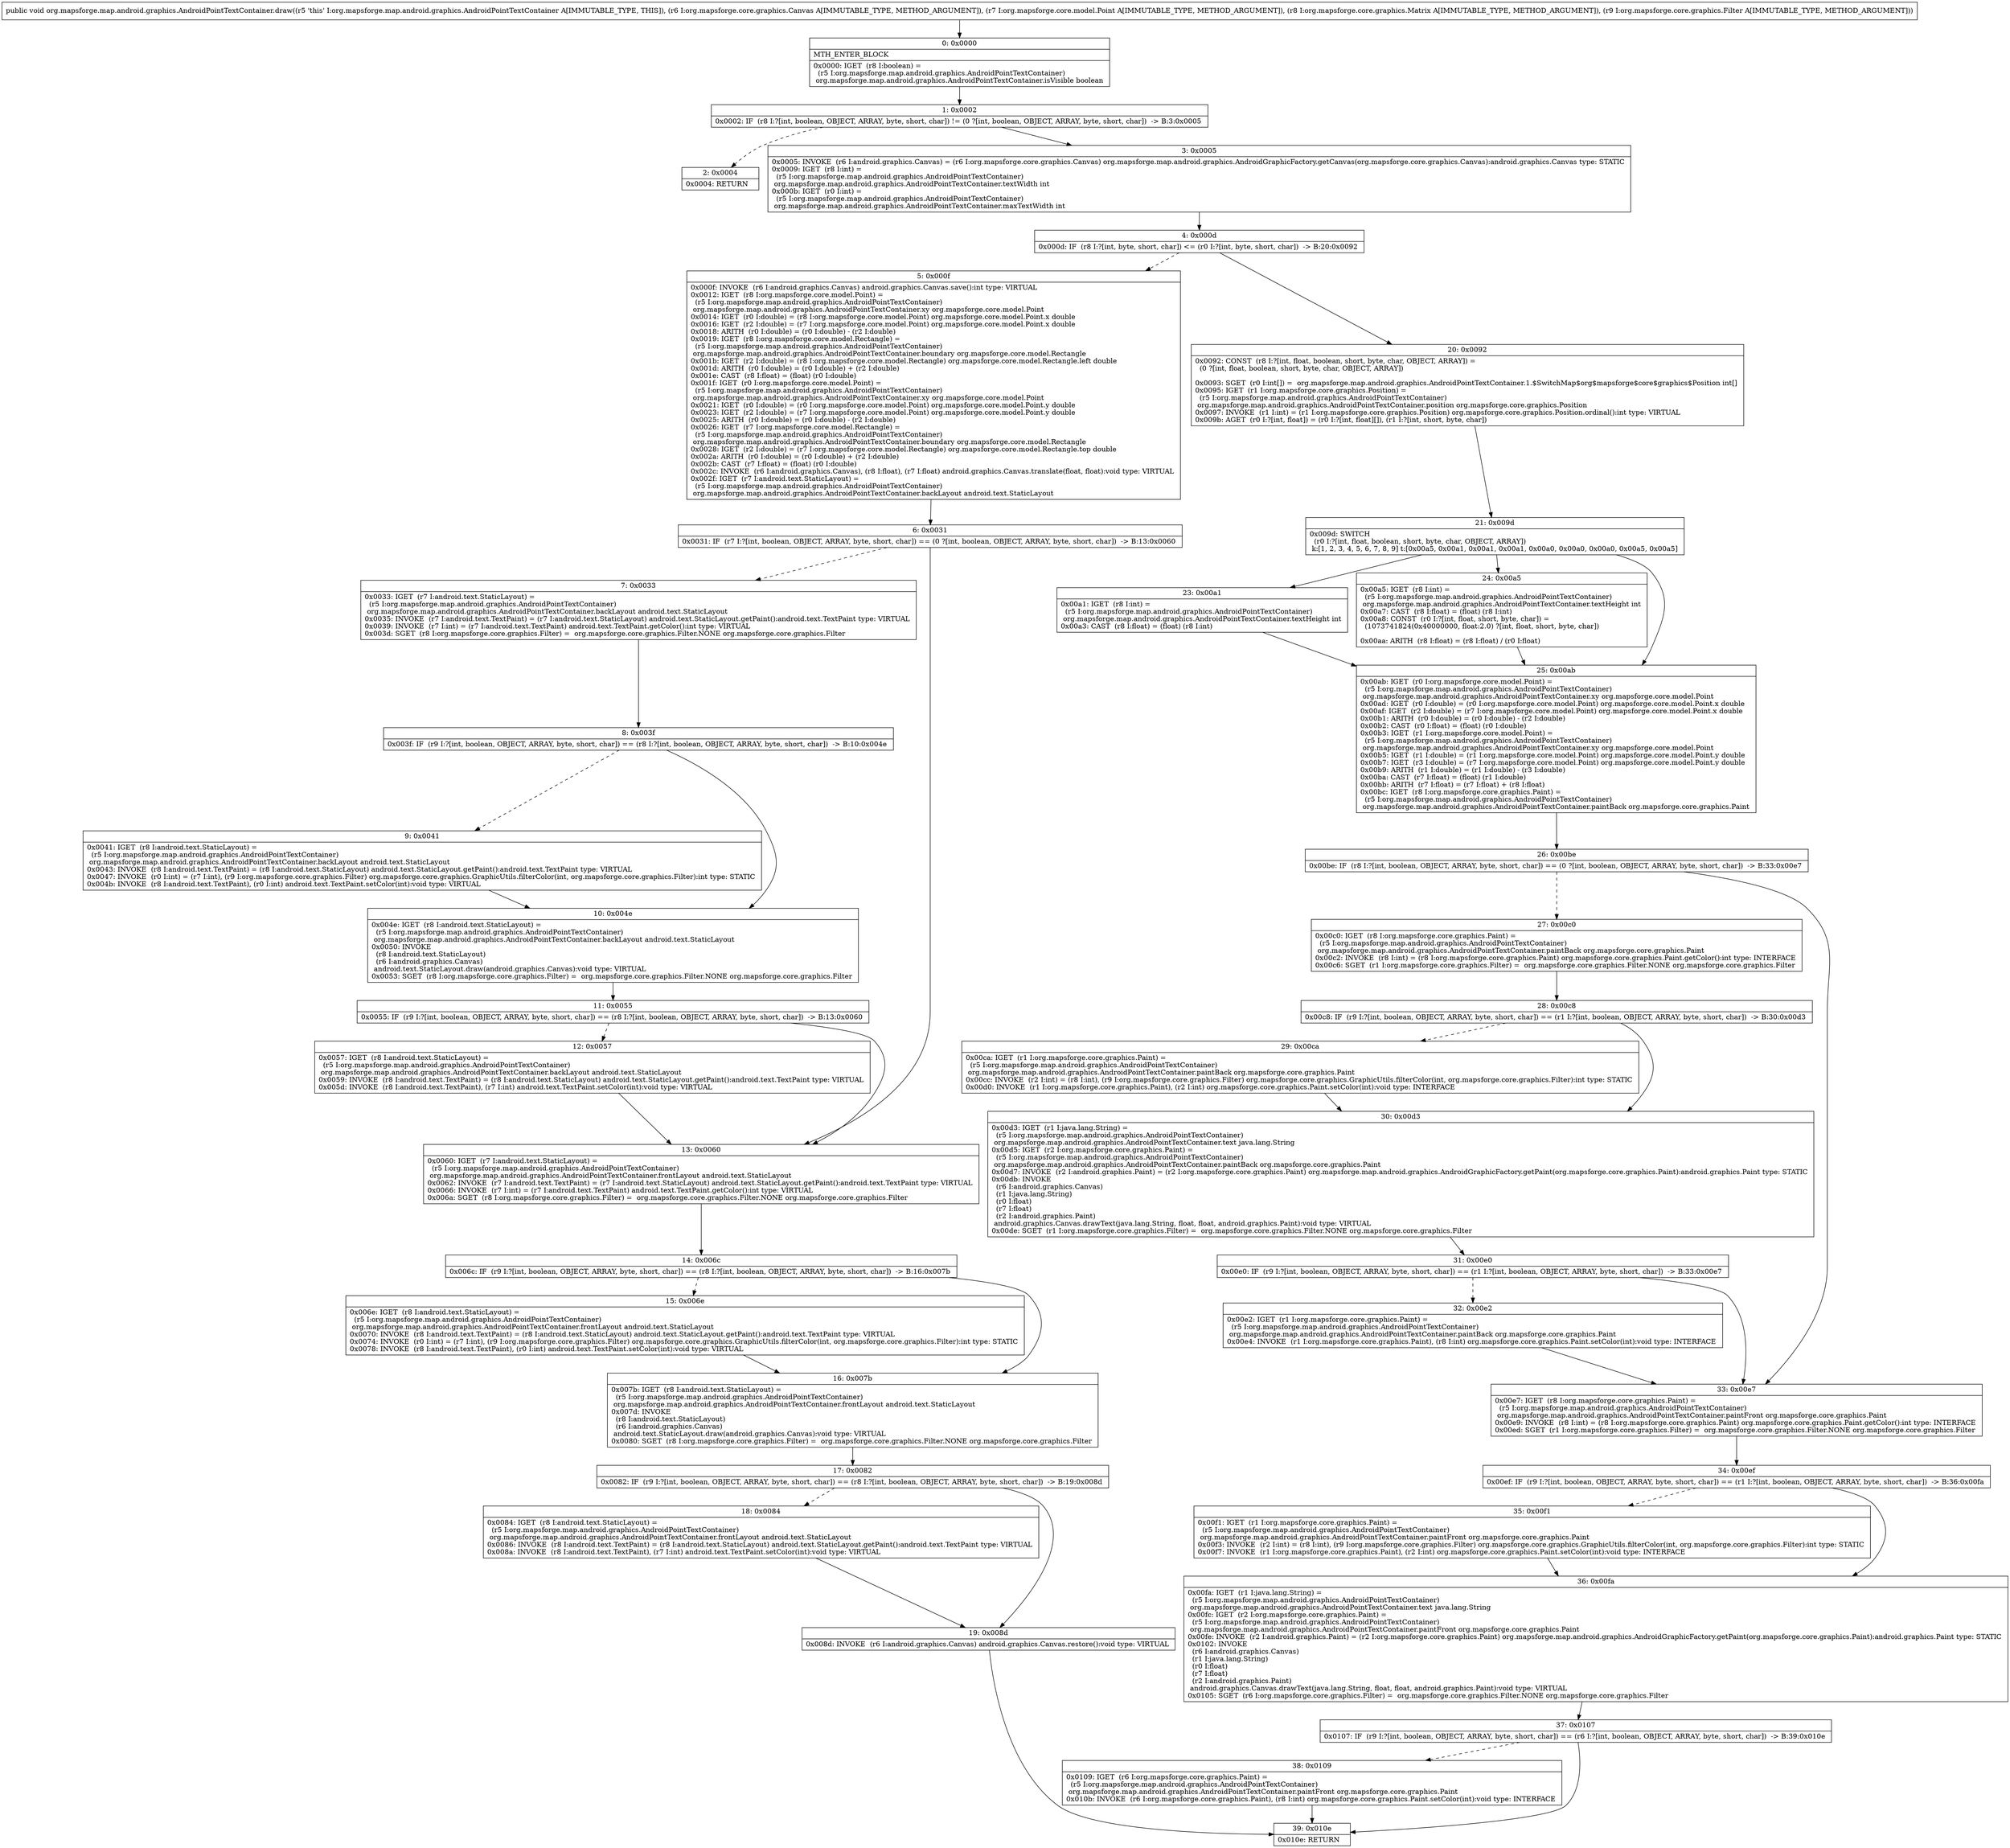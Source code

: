 digraph "CFG fororg.mapsforge.map.android.graphics.AndroidPointTextContainer.draw(Lorg\/mapsforge\/core\/graphics\/Canvas;Lorg\/mapsforge\/core\/model\/Point;Lorg\/mapsforge\/core\/graphics\/Matrix;Lorg\/mapsforge\/core\/graphics\/Filter;)V" {
Node_0 [shape=record,label="{0\:\ 0x0000|MTH_ENTER_BLOCK\l|0x0000: IGET  (r8 I:boolean) = \l  (r5 I:org.mapsforge.map.android.graphics.AndroidPointTextContainer)\l org.mapsforge.map.android.graphics.AndroidPointTextContainer.isVisible boolean \l}"];
Node_1 [shape=record,label="{1\:\ 0x0002|0x0002: IF  (r8 I:?[int, boolean, OBJECT, ARRAY, byte, short, char]) != (0 ?[int, boolean, OBJECT, ARRAY, byte, short, char])  \-\> B:3:0x0005 \l}"];
Node_2 [shape=record,label="{2\:\ 0x0004|0x0004: RETURN   \l}"];
Node_3 [shape=record,label="{3\:\ 0x0005|0x0005: INVOKE  (r6 I:android.graphics.Canvas) = (r6 I:org.mapsforge.core.graphics.Canvas) org.mapsforge.map.android.graphics.AndroidGraphicFactory.getCanvas(org.mapsforge.core.graphics.Canvas):android.graphics.Canvas type: STATIC \l0x0009: IGET  (r8 I:int) = \l  (r5 I:org.mapsforge.map.android.graphics.AndroidPointTextContainer)\l org.mapsforge.map.android.graphics.AndroidPointTextContainer.textWidth int \l0x000b: IGET  (r0 I:int) = \l  (r5 I:org.mapsforge.map.android.graphics.AndroidPointTextContainer)\l org.mapsforge.map.android.graphics.AndroidPointTextContainer.maxTextWidth int \l}"];
Node_4 [shape=record,label="{4\:\ 0x000d|0x000d: IF  (r8 I:?[int, byte, short, char]) \<= (r0 I:?[int, byte, short, char])  \-\> B:20:0x0092 \l}"];
Node_5 [shape=record,label="{5\:\ 0x000f|0x000f: INVOKE  (r6 I:android.graphics.Canvas) android.graphics.Canvas.save():int type: VIRTUAL \l0x0012: IGET  (r8 I:org.mapsforge.core.model.Point) = \l  (r5 I:org.mapsforge.map.android.graphics.AndroidPointTextContainer)\l org.mapsforge.map.android.graphics.AndroidPointTextContainer.xy org.mapsforge.core.model.Point \l0x0014: IGET  (r0 I:double) = (r8 I:org.mapsforge.core.model.Point) org.mapsforge.core.model.Point.x double \l0x0016: IGET  (r2 I:double) = (r7 I:org.mapsforge.core.model.Point) org.mapsforge.core.model.Point.x double \l0x0018: ARITH  (r0 I:double) = (r0 I:double) \- (r2 I:double) \l0x0019: IGET  (r8 I:org.mapsforge.core.model.Rectangle) = \l  (r5 I:org.mapsforge.map.android.graphics.AndroidPointTextContainer)\l org.mapsforge.map.android.graphics.AndroidPointTextContainer.boundary org.mapsforge.core.model.Rectangle \l0x001b: IGET  (r2 I:double) = (r8 I:org.mapsforge.core.model.Rectangle) org.mapsforge.core.model.Rectangle.left double \l0x001d: ARITH  (r0 I:double) = (r0 I:double) + (r2 I:double) \l0x001e: CAST  (r8 I:float) = (float) (r0 I:double) \l0x001f: IGET  (r0 I:org.mapsforge.core.model.Point) = \l  (r5 I:org.mapsforge.map.android.graphics.AndroidPointTextContainer)\l org.mapsforge.map.android.graphics.AndroidPointTextContainer.xy org.mapsforge.core.model.Point \l0x0021: IGET  (r0 I:double) = (r0 I:org.mapsforge.core.model.Point) org.mapsforge.core.model.Point.y double \l0x0023: IGET  (r2 I:double) = (r7 I:org.mapsforge.core.model.Point) org.mapsforge.core.model.Point.y double \l0x0025: ARITH  (r0 I:double) = (r0 I:double) \- (r2 I:double) \l0x0026: IGET  (r7 I:org.mapsforge.core.model.Rectangle) = \l  (r5 I:org.mapsforge.map.android.graphics.AndroidPointTextContainer)\l org.mapsforge.map.android.graphics.AndroidPointTextContainer.boundary org.mapsforge.core.model.Rectangle \l0x0028: IGET  (r2 I:double) = (r7 I:org.mapsforge.core.model.Rectangle) org.mapsforge.core.model.Rectangle.top double \l0x002a: ARITH  (r0 I:double) = (r0 I:double) + (r2 I:double) \l0x002b: CAST  (r7 I:float) = (float) (r0 I:double) \l0x002c: INVOKE  (r6 I:android.graphics.Canvas), (r8 I:float), (r7 I:float) android.graphics.Canvas.translate(float, float):void type: VIRTUAL \l0x002f: IGET  (r7 I:android.text.StaticLayout) = \l  (r5 I:org.mapsforge.map.android.graphics.AndroidPointTextContainer)\l org.mapsforge.map.android.graphics.AndroidPointTextContainer.backLayout android.text.StaticLayout \l}"];
Node_6 [shape=record,label="{6\:\ 0x0031|0x0031: IF  (r7 I:?[int, boolean, OBJECT, ARRAY, byte, short, char]) == (0 ?[int, boolean, OBJECT, ARRAY, byte, short, char])  \-\> B:13:0x0060 \l}"];
Node_7 [shape=record,label="{7\:\ 0x0033|0x0033: IGET  (r7 I:android.text.StaticLayout) = \l  (r5 I:org.mapsforge.map.android.graphics.AndroidPointTextContainer)\l org.mapsforge.map.android.graphics.AndroidPointTextContainer.backLayout android.text.StaticLayout \l0x0035: INVOKE  (r7 I:android.text.TextPaint) = (r7 I:android.text.StaticLayout) android.text.StaticLayout.getPaint():android.text.TextPaint type: VIRTUAL \l0x0039: INVOKE  (r7 I:int) = (r7 I:android.text.TextPaint) android.text.TextPaint.getColor():int type: VIRTUAL \l0x003d: SGET  (r8 I:org.mapsforge.core.graphics.Filter) =  org.mapsforge.core.graphics.Filter.NONE org.mapsforge.core.graphics.Filter \l}"];
Node_8 [shape=record,label="{8\:\ 0x003f|0x003f: IF  (r9 I:?[int, boolean, OBJECT, ARRAY, byte, short, char]) == (r8 I:?[int, boolean, OBJECT, ARRAY, byte, short, char])  \-\> B:10:0x004e \l}"];
Node_9 [shape=record,label="{9\:\ 0x0041|0x0041: IGET  (r8 I:android.text.StaticLayout) = \l  (r5 I:org.mapsforge.map.android.graphics.AndroidPointTextContainer)\l org.mapsforge.map.android.graphics.AndroidPointTextContainer.backLayout android.text.StaticLayout \l0x0043: INVOKE  (r8 I:android.text.TextPaint) = (r8 I:android.text.StaticLayout) android.text.StaticLayout.getPaint():android.text.TextPaint type: VIRTUAL \l0x0047: INVOKE  (r0 I:int) = (r7 I:int), (r9 I:org.mapsforge.core.graphics.Filter) org.mapsforge.core.graphics.GraphicUtils.filterColor(int, org.mapsforge.core.graphics.Filter):int type: STATIC \l0x004b: INVOKE  (r8 I:android.text.TextPaint), (r0 I:int) android.text.TextPaint.setColor(int):void type: VIRTUAL \l}"];
Node_10 [shape=record,label="{10\:\ 0x004e|0x004e: IGET  (r8 I:android.text.StaticLayout) = \l  (r5 I:org.mapsforge.map.android.graphics.AndroidPointTextContainer)\l org.mapsforge.map.android.graphics.AndroidPointTextContainer.backLayout android.text.StaticLayout \l0x0050: INVOKE  \l  (r8 I:android.text.StaticLayout)\l  (r6 I:android.graphics.Canvas)\l android.text.StaticLayout.draw(android.graphics.Canvas):void type: VIRTUAL \l0x0053: SGET  (r8 I:org.mapsforge.core.graphics.Filter) =  org.mapsforge.core.graphics.Filter.NONE org.mapsforge.core.graphics.Filter \l}"];
Node_11 [shape=record,label="{11\:\ 0x0055|0x0055: IF  (r9 I:?[int, boolean, OBJECT, ARRAY, byte, short, char]) == (r8 I:?[int, boolean, OBJECT, ARRAY, byte, short, char])  \-\> B:13:0x0060 \l}"];
Node_12 [shape=record,label="{12\:\ 0x0057|0x0057: IGET  (r8 I:android.text.StaticLayout) = \l  (r5 I:org.mapsforge.map.android.graphics.AndroidPointTextContainer)\l org.mapsforge.map.android.graphics.AndroidPointTextContainer.backLayout android.text.StaticLayout \l0x0059: INVOKE  (r8 I:android.text.TextPaint) = (r8 I:android.text.StaticLayout) android.text.StaticLayout.getPaint():android.text.TextPaint type: VIRTUAL \l0x005d: INVOKE  (r8 I:android.text.TextPaint), (r7 I:int) android.text.TextPaint.setColor(int):void type: VIRTUAL \l}"];
Node_13 [shape=record,label="{13\:\ 0x0060|0x0060: IGET  (r7 I:android.text.StaticLayout) = \l  (r5 I:org.mapsforge.map.android.graphics.AndroidPointTextContainer)\l org.mapsforge.map.android.graphics.AndroidPointTextContainer.frontLayout android.text.StaticLayout \l0x0062: INVOKE  (r7 I:android.text.TextPaint) = (r7 I:android.text.StaticLayout) android.text.StaticLayout.getPaint():android.text.TextPaint type: VIRTUAL \l0x0066: INVOKE  (r7 I:int) = (r7 I:android.text.TextPaint) android.text.TextPaint.getColor():int type: VIRTUAL \l0x006a: SGET  (r8 I:org.mapsforge.core.graphics.Filter) =  org.mapsforge.core.graphics.Filter.NONE org.mapsforge.core.graphics.Filter \l}"];
Node_14 [shape=record,label="{14\:\ 0x006c|0x006c: IF  (r9 I:?[int, boolean, OBJECT, ARRAY, byte, short, char]) == (r8 I:?[int, boolean, OBJECT, ARRAY, byte, short, char])  \-\> B:16:0x007b \l}"];
Node_15 [shape=record,label="{15\:\ 0x006e|0x006e: IGET  (r8 I:android.text.StaticLayout) = \l  (r5 I:org.mapsforge.map.android.graphics.AndroidPointTextContainer)\l org.mapsforge.map.android.graphics.AndroidPointTextContainer.frontLayout android.text.StaticLayout \l0x0070: INVOKE  (r8 I:android.text.TextPaint) = (r8 I:android.text.StaticLayout) android.text.StaticLayout.getPaint():android.text.TextPaint type: VIRTUAL \l0x0074: INVOKE  (r0 I:int) = (r7 I:int), (r9 I:org.mapsforge.core.graphics.Filter) org.mapsforge.core.graphics.GraphicUtils.filterColor(int, org.mapsforge.core.graphics.Filter):int type: STATIC \l0x0078: INVOKE  (r8 I:android.text.TextPaint), (r0 I:int) android.text.TextPaint.setColor(int):void type: VIRTUAL \l}"];
Node_16 [shape=record,label="{16\:\ 0x007b|0x007b: IGET  (r8 I:android.text.StaticLayout) = \l  (r5 I:org.mapsforge.map.android.graphics.AndroidPointTextContainer)\l org.mapsforge.map.android.graphics.AndroidPointTextContainer.frontLayout android.text.StaticLayout \l0x007d: INVOKE  \l  (r8 I:android.text.StaticLayout)\l  (r6 I:android.graphics.Canvas)\l android.text.StaticLayout.draw(android.graphics.Canvas):void type: VIRTUAL \l0x0080: SGET  (r8 I:org.mapsforge.core.graphics.Filter) =  org.mapsforge.core.graphics.Filter.NONE org.mapsforge.core.graphics.Filter \l}"];
Node_17 [shape=record,label="{17\:\ 0x0082|0x0082: IF  (r9 I:?[int, boolean, OBJECT, ARRAY, byte, short, char]) == (r8 I:?[int, boolean, OBJECT, ARRAY, byte, short, char])  \-\> B:19:0x008d \l}"];
Node_18 [shape=record,label="{18\:\ 0x0084|0x0084: IGET  (r8 I:android.text.StaticLayout) = \l  (r5 I:org.mapsforge.map.android.graphics.AndroidPointTextContainer)\l org.mapsforge.map.android.graphics.AndroidPointTextContainer.frontLayout android.text.StaticLayout \l0x0086: INVOKE  (r8 I:android.text.TextPaint) = (r8 I:android.text.StaticLayout) android.text.StaticLayout.getPaint():android.text.TextPaint type: VIRTUAL \l0x008a: INVOKE  (r8 I:android.text.TextPaint), (r7 I:int) android.text.TextPaint.setColor(int):void type: VIRTUAL \l}"];
Node_19 [shape=record,label="{19\:\ 0x008d|0x008d: INVOKE  (r6 I:android.graphics.Canvas) android.graphics.Canvas.restore():void type: VIRTUAL \l}"];
Node_20 [shape=record,label="{20\:\ 0x0092|0x0092: CONST  (r8 I:?[int, float, boolean, short, byte, char, OBJECT, ARRAY]) = \l  (0 ?[int, float, boolean, short, byte, char, OBJECT, ARRAY])\l \l0x0093: SGET  (r0 I:int[]) =  org.mapsforge.map.android.graphics.AndroidPointTextContainer.1.$SwitchMap$org$mapsforge$core$graphics$Position int[] \l0x0095: IGET  (r1 I:org.mapsforge.core.graphics.Position) = \l  (r5 I:org.mapsforge.map.android.graphics.AndroidPointTextContainer)\l org.mapsforge.map.android.graphics.AndroidPointTextContainer.position org.mapsforge.core.graphics.Position \l0x0097: INVOKE  (r1 I:int) = (r1 I:org.mapsforge.core.graphics.Position) org.mapsforge.core.graphics.Position.ordinal():int type: VIRTUAL \l0x009b: AGET  (r0 I:?[int, float]) = (r0 I:?[int, float][]), (r1 I:?[int, short, byte, char]) \l}"];
Node_21 [shape=record,label="{21\:\ 0x009d|0x009d: SWITCH  \l  (r0 I:?[int, float, boolean, short, byte, char, OBJECT, ARRAY])\l k:[1, 2, 3, 4, 5, 6, 7, 8, 9] t:[0x00a5, 0x00a1, 0x00a1, 0x00a1, 0x00a0, 0x00a0, 0x00a0, 0x00a5, 0x00a5] \l}"];
Node_23 [shape=record,label="{23\:\ 0x00a1|0x00a1: IGET  (r8 I:int) = \l  (r5 I:org.mapsforge.map.android.graphics.AndroidPointTextContainer)\l org.mapsforge.map.android.graphics.AndroidPointTextContainer.textHeight int \l0x00a3: CAST  (r8 I:float) = (float) (r8 I:int) \l}"];
Node_24 [shape=record,label="{24\:\ 0x00a5|0x00a5: IGET  (r8 I:int) = \l  (r5 I:org.mapsforge.map.android.graphics.AndroidPointTextContainer)\l org.mapsforge.map.android.graphics.AndroidPointTextContainer.textHeight int \l0x00a7: CAST  (r8 I:float) = (float) (r8 I:int) \l0x00a8: CONST  (r0 I:?[int, float, short, byte, char]) = \l  (1073741824(0x40000000, float:2.0) ?[int, float, short, byte, char])\l \l0x00aa: ARITH  (r8 I:float) = (r8 I:float) \/ (r0 I:float) \l}"];
Node_25 [shape=record,label="{25\:\ 0x00ab|0x00ab: IGET  (r0 I:org.mapsforge.core.model.Point) = \l  (r5 I:org.mapsforge.map.android.graphics.AndroidPointTextContainer)\l org.mapsforge.map.android.graphics.AndroidPointTextContainer.xy org.mapsforge.core.model.Point \l0x00ad: IGET  (r0 I:double) = (r0 I:org.mapsforge.core.model.Point) org.mapsforge.core.model.Point.x double \l0x00af: IGET  (r2 I:double) = (r7 I:org.mapsforge.core.model.Point) org.mapsforge.core.model.Point.x double \l0x00b1: ARITH  (r0 I:double) = (r0 I:double) \- (r2 I:double) \l0x00b2: CAST  (r0 I:float) = (float) (r0 I:double) \l0x00b3: IGET  (r1 I:org.mapsforge.core.model.Point) = \l  (r5 I:org.mapsforge.map.android.graphics.AndroidPointTextContainer)\l org.mapsforge.map.android.graphics.AndroidPointTextContainer.xy org.mapsforge.core.model.Point \l0x00b5: IGET  (r1 I:double) = (r1 I:org.mapsforge.core.model.Point) org.mapsforge.core.model.Point.y double \l0x00b7: IGET  (r3 I:double) = (r7 I:org.mapsforge.core.model.Point) org.mapsforge.core.model.Point.y double \l0x00b9: ARITH  (r1 I:double) = (r1 I:double) \- (r3 I:double) \l0x00ba: CAST  (r7 I:float) = (float) (r1 I:double) \l0x00bb: ARITH  (r7 I:float) = (r7 I:float) + (r8 I:float) \l0x00bc: IGET  (r8 I:org.mapsforge.core.graphics.Paint) = \l  (r5 I:org.mapsforge.map.android.graphics.AndroidPointTextContainer)\l org.mapsforge.map.android.graphics.AndroidPointTextContainer.paintBack org.mapsforge.core.graphics.Paint \l}"];
Node_26 [shape=record,label="{26\:\ 0x00be|0x00be: IF  (r8 I:?[int, boolean, OBJECT, ARRAY, byte, short, char]) == (0 ?[int, boolean, OBJECT, ARRAY, byte, short, char])  \-\> B:33:0x00e7 \l}"];
Node_27 [shape=record,label="{27\:\ 0x00c0|0x00c0: IGET  (r8 I:org.mapsforge.core.graphics.Paint) = \l  (r5 I:org.mapsforge.map.android.graphics.AndroidPointTextContainer)\l org.mapsforge.map.android.graphics.AndroidPointTextContainer.paintBack org.mapsforge.core.graphics.Paint \l0x00c2: INVOKE  (r8 I:int) = (r8 I:org.mapsforge.core.graphics.Paint) org.mapsforge.core.graphics.Paint.getColor():int type: INTERFACE \l0x00c6: SGET  (r1 I:org.mapsforge.core.graphics.Filter) =  org.mapsforge.core.graphics.Filter.NONE org.mapsforge.core.graphics.Filter \l}"];
Node_28 [shape=record,label="{28\:\ 0x00c8|0x00c8: IF  (r9 I:?[int, boolean, OBJECT, ARRAY, byte, short, char]) == (r1 I:?[int, boolean, OBJECT, ARRAY, byte, short, char])  \-\> B:30:0x00d3 \l}"];
Node_29 [shape=record,label="{29\:\ 0x00ca|0x00ca: IGET  (r1 I:org.mapsforge.core.graphics.Paint) = \l  (r5 I:org.mapsforge.map.android.graphics.AndroidPointTextContainer)\l org.mapsforge.map.android.graphics.AndroidPointTextContainer.paintBack org.mapsforge.core.graphics.Paint \l0x00cc: INVOKE  (r2 I:int) = (r8 I:int), (r9 I:org.mapsforge.core.graphics.Filter) org.mapsforge.core.graphics.GraphicUtils.filterColor(int, org.mapsforge.core.graphics.Filter):int type: STATIC \l0x00d0: INVOKE  (r1 I:org.mapsforge.core.graphics.Paint), (r2 I:int) org.mapsforge.core.graphics.Paint.setColor(int):void type: INTERFACE \l}"];
Node_30 [shape=record,label="{30\:\ 0x00d3|0x00d3: IGET  (r1 I:java.lang.String) = \l  (r5 I:org.mapsforge.map.android.graphics.AndroidPointTextContainer)\l org.mapsforge.map.android.graphics.AndroidPointTextContainer.text java.lang.String \l0x00d5: IGET  (r2 I:org.mapsforge.core.graphics.Paint) = \l  (r5 I:org.mapsforge.map.android.graphics.AndroidPointTextContainer)\l org.mapsforge.map.android.graphics.AndroidPointTextContainer.paintBack org.mapsforge.core.graphics.Paint \l0x00d7: INVOKE  (r2 I:android.graphics.Paint) = (r2 I:org.mapsforge.core.graphics.Paint) org.mapsforge.map.android.graphics.AndroidGraphicFactory.getPaint(org.mapsforge.core.graphics.Paint):android.graphics.Paint type: STATIC \l0x00db: INVOKE  \l  (r6 I:android.graphics.Canvas)\l  (r1 I:java.lang.String)\l  (r0 I:float)\l  (r7 I:float)\l  (r2 I:android.graphics.Paint)\l android.graphics.Canvas.drawText(java.lang.String, float, float, android.graphics.Paint):void type: VIRTUAL \l0x00de: SGET  (r1 I:org.mapsforge.core.graphics.Filter) =  org.mapsforge.core.graphics.Filter.NONE org.mapsforge.core.graphics.Filter \l}"];
Node_31 [shape=record,label="{31\:\ 0x00e0|0x00e0: IF  (r9 I:?[int, boolean, OBJECT, ARRAY, byte, short, char]) == (r1 I:?[int, boolean, OBJECT, ARRAY, byte, short, char])  \-\> B:33:0x00e7 \l}"];
Node_32 [shape=record,label="{32\:\ 0x00e2|0x00e2: IGET  (r1 I:org.mapsforge.core.graphics.Paint) = \l  (r5 I:org.mapsforge.map.android.graphics.AndroidPointTextContainer)\l org.mapsforge.map.android.graphics.AndroidPointTextContainer.paintBack org.mapsforge.core.graphics.Paint \l0x00e4: INVOKE  (r1 I:org.mapsforge.core.graphics.Paint), (r8 I:int) org.mapsforge.core.graphics.Paint.setColor(int):void type: INTERFACE \l}"];
Node_33 [shape=record,label="{33\:\ 0x00e7|0x00e7: IGET  (r8 I:org.mapsforge.core.graphics.Paint) = \l  (r5 I:org.mapsforge.map.android.graphics.AndroidPointTextContainer)\l org.mapsforge.map.android.graphics.AndroidPointTextContainer.paintFront org.mapsforge.core.graphics.Paint \l0x00e9: INVOKE  (r8 I:int) = (r8 I:org.mapsforge.core.graphics.Paint) org.mapsforge.core.graphics.Paint.getColor():int type: INTERFACE \l0x00ed: SGET  (r1 I:org.mapsforge.core.graphics.Filter) =  org.mapsforge.core.graphics.Filter.NONE org.mapsforge.core.graphics.Filter \l}"];
Node_34 [shape=record,label="{34\:\ 0x00ef|0x00ef: IF  (r9 I:?[int, boolean, OBJECT, ARRAY, byte, short, char]) == (r1 I:?[int, boolean, OBJECT, ARRAY, byte, short, char])  \-\> B:36:0x00fa \l}"];
Node_35 [shape=record,label="{35\:\ 0x00f1|0x00f1: IGET  (r1 I:org.mapsforge.core.graphics.Paint) = \l  (r5 I:org.mapsforge.map.android.graphics.AndroidPointTextContainer)\l org.mapsforge.map.android.graphics.AndroidPointTextContainer.paintFront org.mapsforge.core.graphics.Paint \l0x00f3: INVOKE  (r2 I:int) = (r8 I:int), (r9 I:org.mapsforge.core.graphics.Filter) org.mapsforge.core.graphics.GraphicUtils.filterColor(int, org.mapsforge.core.graphics.Filter):int type: STATIC \l0x00f7: INVOKE  (r1 I:org.mapsforge.core.graphics.Paint), (r2 I:int) org.mapsforge.core.graphics.Paint.setColor(int):void type: INTERFACE \l}"];
Node_36 [shape=record,label="{36\:\ 0x00fa|0x00fa: IGET  (r1 I:java.lang.String) = \l  (r5 I:org.mapsforge.map.android.graphics.AndroidPointTextContainer)\l org.mapsforge.map.android.graphics.AndroidPointTextContainer.text java.lang.String \l0x00fc: IGET  (r2 I:org.mapsforge.core.graphics.Paint) = \l  (r5 I:org.mapsforge.map.android.graphics.AndroidPointTextContainer)\l org.mapsforge.map.android.graphics.AndroidPointTextContainer.paintFront org.mapsforge.core.graphics.Paint \l0x00fe: INVOKE  (r2 I:android.graphics.Paint) = (r2 I:org.mapsforge.core.graphics.Paint) org.mapsforge.map.android.graphics.AndroidGraphicFactory.getPaint(org.mapsforge.core.graphics.Paint):android.graphics.Paint type: STATIC \l0x0102: INVOKE  \l  (r6 I:android.graphics.Canvas)\l  (r1 I:java.lang.String)\l  (r0 I:float)\l  (r7 I:float)\l  (r2 I:android.graphics.Paint)\l android.graphics.Canvas.drawText(java.lang.String, float, float, android.graphics.Paint):void type: VIRTUAL \l0x0105: SGET  (r6 I:org.mapsforge.core.graphics.Filter) =  org.mapsforge.core.graphics.Filter.NONE org.mapsforge.core.graphics.Filter \l}"];
Node_37 [shape=record,label="{37\:\ 0x0107|0x0107: IF  (r9 I:?[int, boolean, OBJECT, ARRAY, byte, short, char]) == (r6 I:?[int, boolean, OBJECT, ARRAY, byte, short, char])  \-\> B:39:0x010e \l}"];
Node_38 [shape=record,label="{38\:\ 0x0109|0x0109: IGET  (r6 I:org.mapsforge.core.graphics.Paint) = \l  (r5 I:org.mapsforge.map.android.graphics.AndroidPointTextContainer)\l org.mapsforge.map.android.graphics.AndroidPointTextContainer.paintFront org.mapsforge.core.graphics.Paint \l0x010b: INVOKE  (r6 I:org.mapsforge.core.graphics.Paint), (r8 I:int) org.mapsforge.core.graphics.Paint.setColor(int):void type: INTERFACE \l}"];
Node_39 [shape=record,label="{39\:\ 0x010e|0x010e: RETURN   \l}"];
MethodNode[shape=record,label="{public void org.mapsforge.map.android.graphics.AndroidPointTextContainer.draw((r5 'this' I:org.mapsforge.map.android.graphics.AndroidPointTextContainer A[IMMUTABLE_TYPE, THIS]), (r6 I:org.mapsforge.core.graphics.Canvas A[IMMUTABLE_TYPE, METHOD_ARGUMENT]), (r7 I:org.mapsforge.core.model.Point A[IMMUTABLE_TYPE, METHOD_ARGUMENT]), (r8 I:org.mapsforge.core.graphics.Matrix A[IMMUTABLE_TYPE, METHOD_ARGUMENT]), (r9 I:org.mapsforge.core.graphics.Filter A[IMMUTABLE_TYPE, METHOD_ARGUMENT])) }"];
MethodNode -> Node_0;
Node_0 -> Node_1;
Node_1 -> Node_2[style=dashed];
Node_1 -> Node_3;
Node_3 -> Node_4;
Node_4 -> Node_5[style=dashed];
Node_4 -> Node_20;
Node_5 -> Node_6;
Node_6 -> Node_7[style=dashed];
Node_6 -> Node_13;
Node_7 -> Node_8;
Node_8 -> Node_9[style=dashed];
Node_8 -> Node_10;
Node_9 -> Node_10;
Node_10 -> Node_11;
Node_11 -> Node_12[style=dashed];
Node_11 -> Node_13;
Node_12 -> Node_13;
Node_13 -> Node_14;
Node_14 -> Node_15[style=dashed];
Node_14 -> Node_16;
Node_15 -> Node_16;
Node_16 -> Node_17;
Node_17 -> Node_18[style=dashed];
Node_17 -> Node_19;
Node_18 -> Node_19;
Node_19 -> Node_39;
Node_20 -> Node_21;
Node_21 -> Node_23;
Node_21 -> Node_24;
Node_21 -> Node_25;
Node_23 -> Node_25;
Node_24 -> Node_25;
Node_25 -> Node_26;
Node_26 -> Node_27[style=dashed];
Node_26 -> Node_33;
Node_27 -> Node_28;
Node_28 -> Node_29[style=dashed];
Node_28 -> Node_30;
Node_29 -> Node_30;
Node_30 -> Node_31;
Node_31 -> Node_32[style=dashed];
Node_31 -> Node_33;
Node_32 -> Node_33;
Node_33 -> Node_34;
Node_34 -> Node_35[style=dashed];
Node_34 -> Node_36;
Node_35 -> Node_36;
Node_36 -> Node_37;
Node_37 -> Node_38[style=dashed];
Node_37 -> Node_39;
Node_38 -> Node_39;
}

